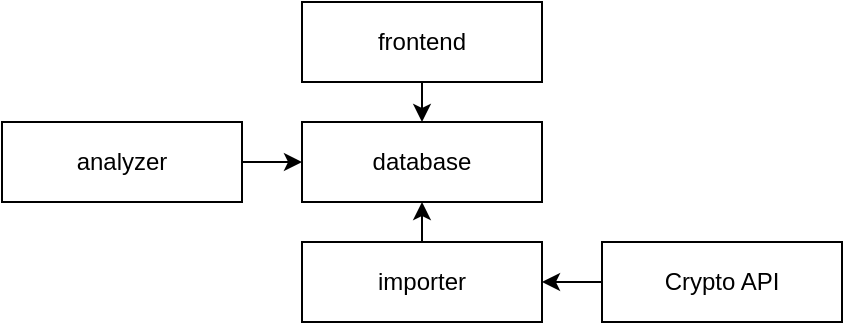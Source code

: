 <mxfile version="14.0.1" type="github">
  <diagram id="31R5Izs2Xs6WLD_rtgYp" name="Page-1">
    <mxGraphModel dx="970" dy="543" grid="1" gridSize="10" guides="1" tooltips="1" connect="1" arrows="1" fold="1" page="1" pageScale="1" pageWidth="827" pageHeight="1169" math="0" shadow="0">
      <root>
        <mxCell id="0" />
        <mxCell id="1" parent="0" />
        <mxCell id="L4h2DDHcOul1ve29LH9U-4" style="edgeStyle=orthogonalEdgeStyle;rounded=0;orthogonalLoop=1;jettySize=auto;html=1;exitX=0.5;exitY=1;exitDx=0;exitDy=0;entryX=0.5;entryY=0;entryDx=0;entryDy=0;" edge="1" parent="1" source="CrssYmQT8G1LVJopqUyx-1" target="L4h2DDHcOul1ve29LH9U-1">
          <mxGeometry relative="1" as="geometry" />
        </mxCell>
        <mxCell id="CrssYmQT8G1LVJopqUyx-1" value="frontend" style="rounded=0;whiteSpace=wrap;html=1;" parent="1" vertex="1">
          <mxGeometry x="320" y="400" width="120" height="40" as="geometry" />
        </mxCell>
        <mxCell id="CrssYmQT8G1LVJopqUyx-2" style="edgeStyle=orthogonalEdgeStyle;rounded=0;orthogonalLoop=1;jettySize=auto;html=1;exitX=0.5;exitY=1;exitDx=0;exitDy=0;" parent="1" source="CrssYmQT8G1LVJopqUyx-1" target="CrssYmQT8G1LVJopqUyx-1" edge="1">
          <mxGeometry relative="1" as="geometry" />
        </mxCell>
        <mxCell id="L4h2DDHcOul1ve29LH9U-3" style="edgeStyle=orthogonalEdgeStyle;rounded=0;orthogonalLoop=1;jettySize=auto;html=1;exitX=0.5;exitY=0;exitDx=0;exitDy=0;entryX=0.5;entryY=1;entryDx=0;entryDy=0;" edge="1" parent="1" source="CrssYmQT8G1LVJopqUyx-4" target="L4h2DDHcOul1ve29LH9U-1">
          <mxGeometry relative="1" as="geometry" />
        </mxCell>
        <mxCell id="CrssYmQT8G1LVJopqUyx-4" value="importer" style="rounded=0;whiteSpace=wrap;html=1;" parent="1" vertex="1">
          <mxGeometry x="320" y="520" width="120" height="40" as="geometry" />
        </mxCell>
        <mxCell id="L4h2DDHcOul1ve29LH9U-2" style="edgeStyle=orthogonalEdgeStyle;rounded=0;orthogonalLoop=1;jettySize=auto;html=1;entryX=1;entryY=0.5;entryDx=0;entryDy=0;" edge="1" parent="1" source="CrssYmQT8G1LVJopqUyx-5" target="CrssYmQT8G1LVJopqUyx-4">
          <mxGeometry relative="1" as="geometry" />
        </mxCell>
        <mxCell id="CrssYmQT8G1LVJopqUyx-5" value="Crypto API" style="rounded=0;whiteSpace=wrap;html=1;" parent="1" vertex="1">
          <mxGeometry x="470" y="520" width="120" height="40" as="geometry" />
        </mxCell>
        <mxCell id="L4h2DDHcOul1ve29LH9U-1" value="database" style="rounded=0;whiteSpace=wrap;html=1;" vertex="1" parent="1">
          <mxGeometry x="320" y="460" width="120" height="40" as="geometry" />
        </mxCell>
        <mxCell id="L4h2DDHcOul1ve29LH9U-6" value="" style="edgeStyle=orthogonalEdgeStyle;rounded=0;orthogonalLoop=1;jettySize=auto;html=1;" edge="1" parent="1" source="L4h2DDHcOul1ve29LH9U-5" target="L4h2DDHcOul1ve29LH9U-1">
          <mxGeometry relative="1" as="geometry" />
        </mxCell>
        <mxCell id="L4h2DDHcOul1ve29LH9U-5" value="analyzer" style="rounded=0;whiteSpace=wrap;html=1;" vertex="1" parent="1">
          <mxGeometry x="170" y="460" width="120" height="40" as="geometry" />
        </mxCell>
      </root>
    </mxGraphModel>
  </diagram>
</mxfile>
